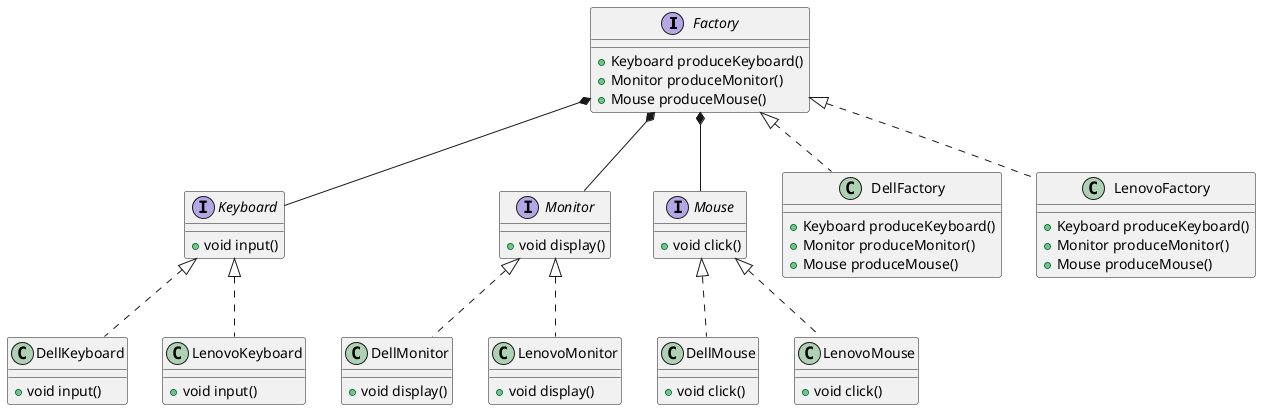 @startuml

Factory *-- Keyboard
Factory *-- Monitor
Factory *-- Mouse

interface Keyboard {
  +void input()
}

class DellKeyboard implements Keyboard {
  +void input()
}

class LenovoKeyboard implements Keyboard {
  +void input()
}

interface Monitor {
  +void display()
}

class DellMonitor implements Monitor {
  +void display()
}

class LenovoMonitor implements Monitor {
  +void display()
}

interface Mouse {
  +void click()
}

class DellMouse implements Mouse {
  +void click()
}

class LenovoMouse implements Mouse {
  +void click()
}

interface Factory {
  +Keyboard produceKeyboard()
  +Monitor produceMonitor()
  +Mouse produceMouse()
}

class DellFactory implements Factory {
  +Keyboard produceKeyboard()
  +Monitor produceMonitor()
  +Mouse produceMouse()
}

class LenovoFactory implements Factory {
  +Keyboard produceKeyboard()
  +Monitor produceMonitor()
  +Mouse produceMouse()
}
@enduml